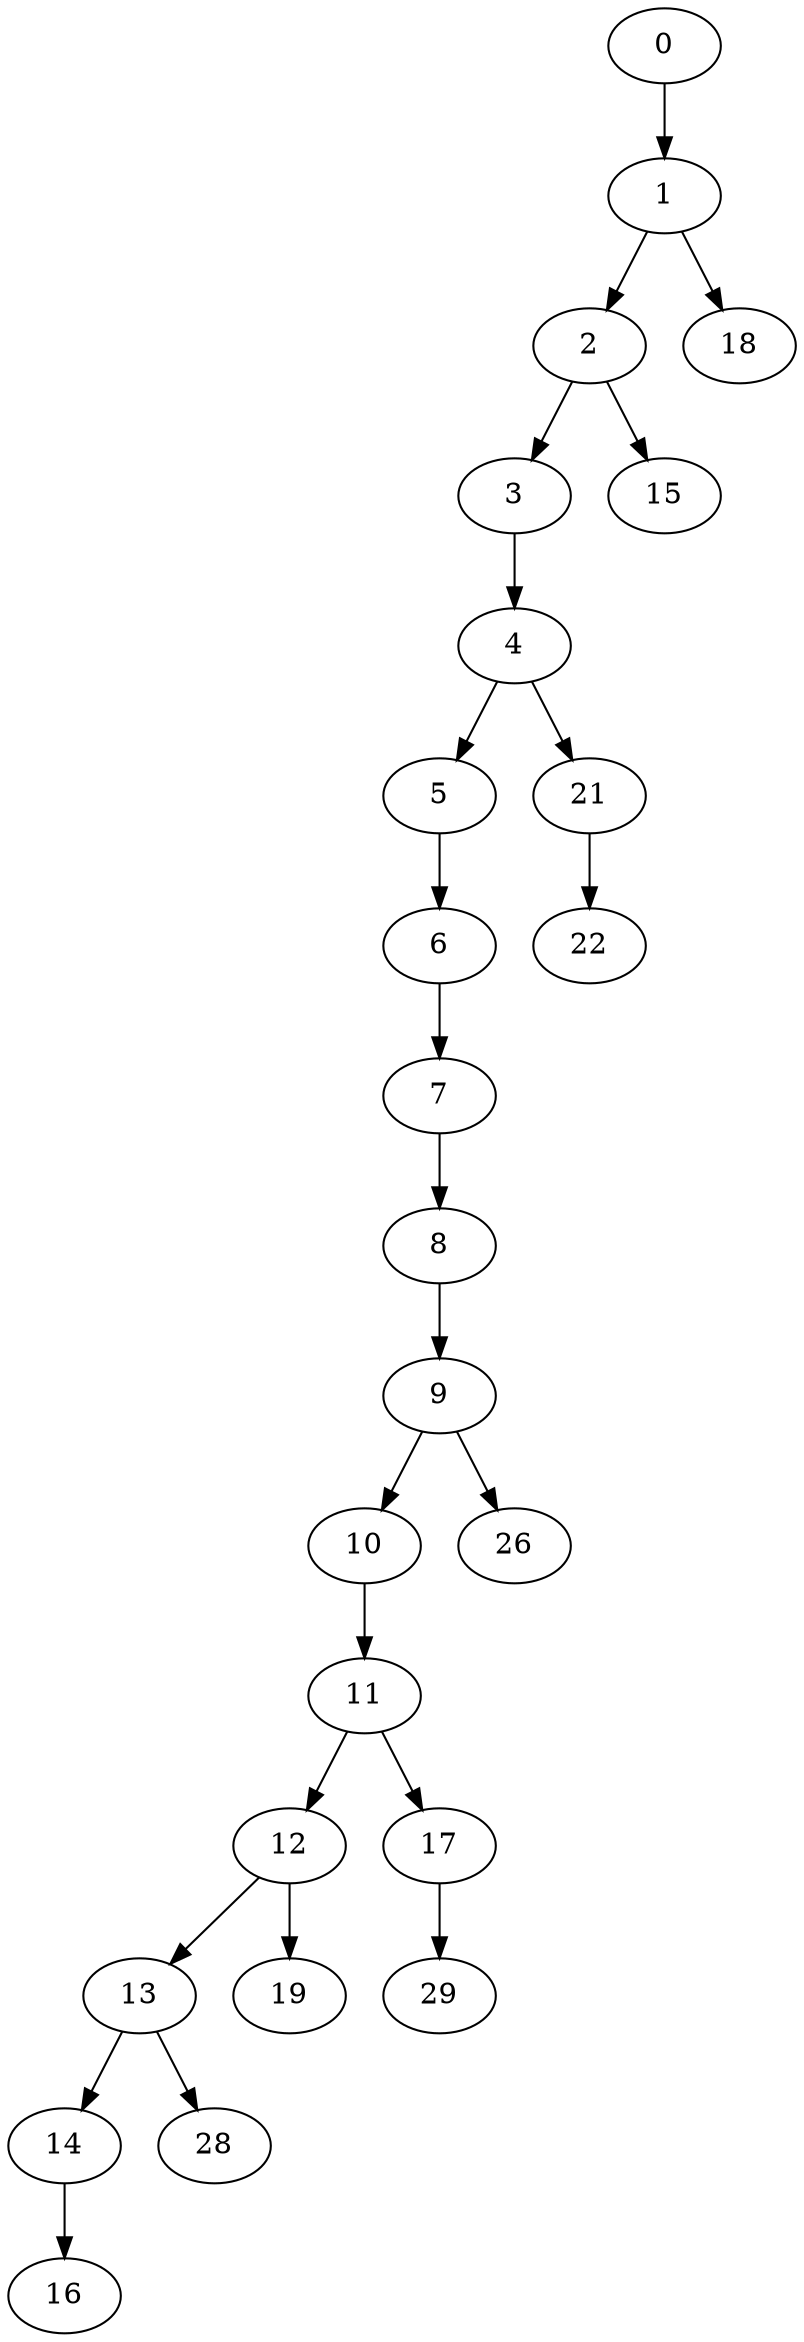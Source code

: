 digraph {
	0 [label=0]
	1 [label=1]
	2 [label=2]
	3 [label=3]
	4 [label=4]
	5 [label=5]
	6 [label=6]
	7 [label=7]
	8 [label=8]
	9 [label=9]
	10 [label=10]
	11 [label=11]
	12 [label=12]
	13 [label=13]
	14 [label=14]
	16 [label=16]
	28 [label=28]
	19 [label=19]
	17 [label=17]
	29 [label=29]
	26 [label=26]
	21 [label=21]
	22 [label=22]
	15 [label=15]
	18 [label=18]
	0 -> 1
	1 -> 2
	2 -> 3
	3 -> 4
	4 -> 5
	5 -> 6
	6 -> 7
	7 -> 8
	8 -> 9
	9 -> 10
	10 -> 11
	11 -> 12
	12 -> 13
	13 -> 14
	14 -> 16
	13 -> 28
	12 -> 19
	11 -> 17
	17 -> 29
	9 -> 26
	4 -> 21
	21 -> 22
	2 -> 15
	1 -> 18
}
